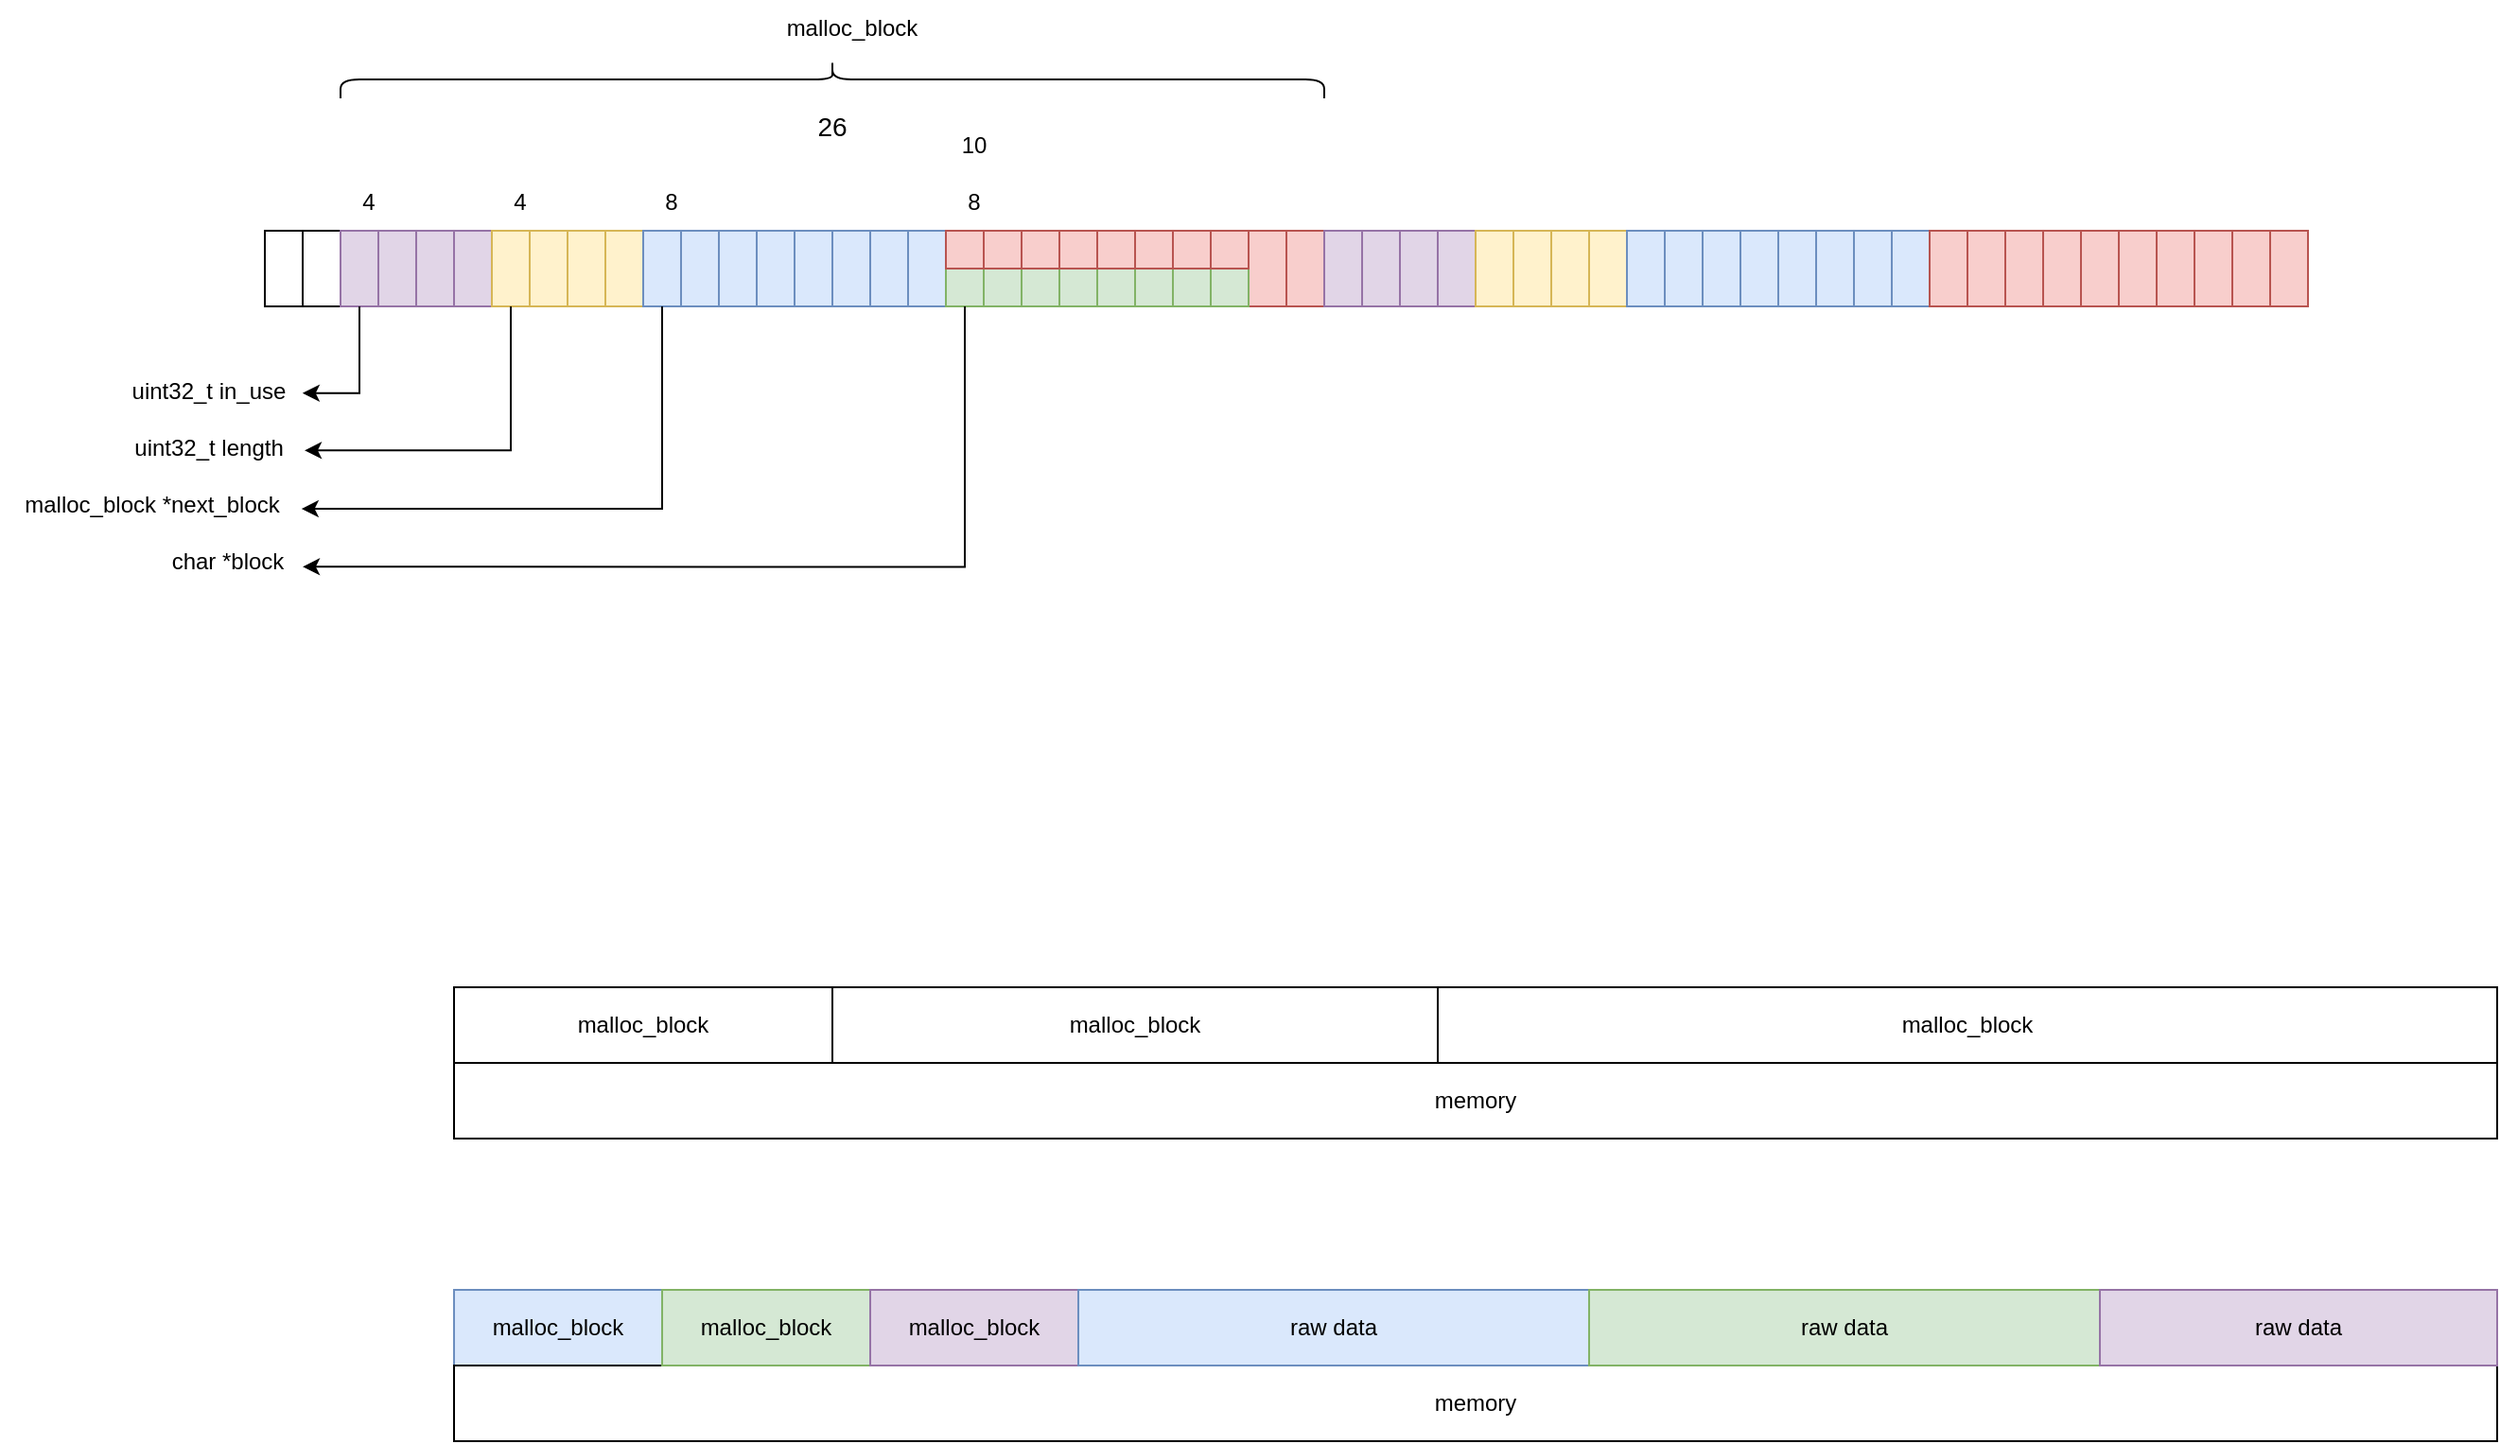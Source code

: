 <mxfile version="22.0.3" type="device">
  <diagram name="Page-1" id="cbgT5DEuQhdDAEQP6aBq">
    <mxGraphModel dx="1140" dy="713" grid="1" gridSize="10" guides="1" tooltips="1" connect="1" arrows="1" fold="1" page="1" pageScale="1" pageWidth="827" pageHeight="1169" math="0" shadow="0">
      <root>
        <mxCell id="0" />
        <mxCell id="1" parent="0" />
        <mxCell id="8jJldrbchoNM1GNzZ7nI-1" value="" style="rounded=0;whiteSpace=wrap;html=1;fillColor=#e1d5e7;strokeColor=#9673a6;" parent="1" vertex="1">
          <mxGeometry x="240" y="360" width="20" height="40" as="geometry" />
        </mxCell>
        <mxCell id="8jJldrbchoNM1GNzZ7nI-17" value="" style="rounded=0;whiteSpace=wrap;html=1;fillColor=#fff2cc;strokeColor=#d6b656;" parent="1" vertex="1">
          <mxGeometry x="260" y="360" width="20" height="40" as="geometry" />
        </mxCell>
        <mxCell id="8jJldrbchoNM1GNzZ7nI-18" value="" style="rounded=0;whiteSpace=wrap;html=1;fillColor=#fff2cc;strokeColor=#d6b656;" parent="1" vertex="1">
          <mxGeometry x="280" y="360" width="20" height="40" as="geometry" />
        </mxCell>
        <mxCell id="8jJldrbchoNM1GNzZ7nI-19" value="" style="rounded=0;whiteSpace=wrap;html=1;fillColor=#fff2cc;strokeColor=#d6b656;" parent="1" vertex="1">
          <mxGeometry x="300" y="360" width="20" height="40" as="geometry" />
        </mxCell>
        <mxCell id="8jJldrbchoNM1GNzZ7nI-20" value="" style="rounded=0;whiteSpace=wrap;html=1;fillColor=#fff2cc;strokeColor=#d6b656;" parent="1" vertex="1">
          <mxGeometry x="320" y="360" width="20" height="40" as="geometry" />
        </mxCell>
        <mxCell id="8jJldrbchoNM1GNzZ7nI-21" value="" style="rounded=0;whiteSpace=wrap;html=1;fillColor=#dae8fc;strokeColor=#6c8ebf;" parent="1" vertex="1">
          <mxGeometry x="340" y="360" width="20" height="40" as="geometry" />
        </mxCell>
        <mxCell id="8jJldrbchoNM1GNzZ7nI-22" value="" style="rounded=0;whiteSpace=wrap;html=1;fillColor=#dae8fc;strokeColor=#6c8ebf;" parent="1" vertex="1">
          <mxGeometry x="360" y="360" width="20" height="40" as="geometry" />
        </mxCell>
        <mxCell id="8jJldrbchoNM1GNzZ7nI-23" value="" style="rounded=0;whiteSpace=wrap;html=1;fillColor=#dae8fc;strokeColor=#6c8ebf;" parent="1" vertex="1">
          <mxGeometry x="380" y="360" width="20" height="40" as="geometry" />
        </mxCell>
        <mxCell id="8jJldrbchoNM1GNzZ7nI-24" value="" style="rounded=0;whiteSpace=wrap;html=1;fillColor=#dae8fc;strokeColor=#6c8ebf;" parent="1" vertex="1">
          <mxGeometry x="400" y="360" width="20" height="40" as="geometry" />
        </mxCell>
        <mxCell id="8jJldrbchoNM1GNzZ7nI-25" value="" style="rounded=0;whiteSpace=wrap;html=1;fillColor=#dae8fc;strokeColor=#6c8ebf;" parent="1" vertex="1">
          <mxGeometry x="420" y="360" width="20" height="40" as="geometry" />
        </mxCell>
        <mxCell id="8jJldrbchoNM1GNzZ7nI-26" value="" style="rounded=0;whiteSpace=wrap;html=1;fillColor=#dae8fc;strokeColor=#6c8ebf;" parent="1" vertex="1">
          <mxGeometry x="440" y="360" width="20" height="40" as="geometry" />
        </mxCell>
        <mxCell id="8jJldrbchoNM1GNzZ7nI-27" value="" style="rounded=0;whiteSpace=wrap;html=1;fillColor=#dae8fc;strokeColor=#6c8ebf;" parent="1" vertex="1">
          <mxGeometry x="460" y="360" width="20" height="40" as="geometry" />
        </mxCell>
        <mxCell id="8jJldrbchoNM1GNzZ7nI-28" value="" style="rounded=0;whiteSpace=wrap;html=1;fillColor=#dae8fc;strokeColor=#6c8ebf;" parent="1" vertex="1">
          <mxGeometry x="480" y="360" width="20" height="40" as="geometry" />
        </mxCell>
        <mxCell id="8jJldrbchoNM1GNzZ7nI-29" value="" style="rounded=0;whiteSpace=wrap;html=1;fillColor=#d5e8d4;strokeColor=#82b366;" parent="1" vertex="1">
          <mxGeometry x="500" y="380" width="20" height="20" as="geometry" />
        </mxCell>
        <mxCell id="8jJldrbchoNM1GNzZ7nI-30" value="" style="rounded=0;whiteSpace=wrap;html=1;fillColor=#f8cecc;strokeColor=#b85450;" parent="1" vertex="1">
          <mxGeometry x="500" y="360" width="20" height="20" as="geometry" />
        </mxCell>
        <mxCell id="8jJldrbchoNM1GNzZ7nI-37" value="" style="rounded=0;whiteSpace=wrap;html=1;fillColor=#f8cecc;strokeColor=#b85450;" parent="1" vertex="1">
          <mxGeometry x="660" y="360" width="20" height="40" as="geometry" />
        </mxCell>
        <mxCell id="8jJldrbchoNM1GNzZ7nI-38" value="" style="rounded=0;whiteSpace=wrap;html=1;fillColor=#f8cecc;strokeColor=#b85450;" parent="1" vertex="1">
          <mxGeometry x="680" y="360" width="20" height="40" as="geometry" />
        </mxCell>
        <mxCell id="8jJldrbchoNM1GNzZ7nI-55" value="" style="rounded=0;whiteSpace=wrap;html=1;" parent="1" vertex="1">
          <mxGeometry x="140" y="360" width="20" height="40" as="geometry" />
        </mxCell>
        <mxCell id="8jJldrbchoNM1GNzZ7nI-56" value="" style="rounded=0;whiteSpace=wrap;html=1;" parent="1" vertex="1">
          <mxGeometry x="160" y="360" width="20" height="40" as="geometry" />
        </mxCell>
        <mxCell id="8jJldrbchoNM1GNzZ7nI-57" value="" style="rounded=0;whiteSpace=wrap;html=1;fillColor=#e1d5e7;strokeColor=#9673a6;" parent="1" vertex="1">
          <mxGeometry x="180" y="360" width="20" height="40" as="geometry" />
        </mxCell>
        <mxCell id="8jJldrbchoNM1GNzZ7nI-58" value="" style="rounded=0;whiteSpace=wrap;html=1;fillColor=#e1d5e7;strokeColor=#9673a6;" parent="1" vertex="1">
          <mxGeometry x="200" y="360" width="20" height="40" as="geometry" />
        </mxCell>
        <mxCell id="8jJldrbchoNM1GNzZ7nI-59" value="" style="rounded=0;whiteSpace=wrap;html=1;fillColor=#e1d5e7;strokeColor=#9673a6;" parent="1" vertex="1">
          <mxGeometry x="220" y="360" width="20" height="40" as="geometry" />
        </mxCell>
        <mxCell id="8jJldrbchoNM1GNzZ7nI-62" value="char *block" style="text;html=1;align=center;verticalAlign=middle;resizable=0;points=[];autosize=1;strokeColor=none;fillColor=none;" parent="1" vertex="1">
          <mxGeometry x="80" y="520" width="80" height="30" as="geometry" />
        </mxCell>
        <mxCell id="8jJldrbchoNM1GNzZ7nI-67" value="" style="shape=curlyBracket;whiteSpace=wrap;html=1;rounded=1;labelPosition=left;verticalLabelPosition=middle;align=right;verticalAlign=middle;fontFamily=Helvetica;fontSize=11;fontColor=default;rotation=90;" parent="1" vertex="1">
          <mxGeometry x="430" y="20" width="20" height="520" as="geometry" />
        </mxCell>
        <mxCell id="D05MlTNhU-stJQIcg6w7-2" value="malloc_block *next_block" style="text;html=1;align=center;verticalAlign=middle;resizable=0;points=[];autosize=1;strokeColor=none;fillColor=none;" parent="1" vertex="1">
          <mxGeometry y="490" width="160" height="30" as="geometry" />
        </mxCell>
        <mxCell id="D05MlTNhU-stJQIcg6w7-3" value="uint32_t length" style="text;html=1;align=center;verticalAlign=middle;resizable=0;points=[];autosize=1;strokeColor=none;fillColor=none;" parent="1" vertex="1">
          <mxGeometry x="60" y="460" width="100" height="30" as="geometry" />
        </mxCell>
        <mxCell id="D05MlTNhU-stJQIcg6w7-4" value="uint32_t in_use" style="text;html=1;align=center;verticalAlign=middle;resizable=0;points=[];autosize=1;strokeColor=none;fillColor=none;" parent="1" vertex="1">
          <mxGeometry x="60" y="430" width="100" height="30" as="geometry" />
        </mxCell>
        <mxCell id="D05MlTNhU-stJQIcg6w7-5" style="edgeStyle=orthogonalEdgeStyle;rounded=0;orthogonalLoop=1;jettySize=auto;html=1;entryX=1.01;entryY=0.538;entryDx=0;entryDy=0;entryPerimeter=0;" parent="1" source="8jJldrbchoNM1GNzZ7nI-17" target="D05MlTNhU-stJQIcg6w7-3" edge="1">
          <mxGeometry relative="1" as="geometry">
            <Array as="points">
              <mxPoint x="270" y="476" />
            </Array>
          </mxGeometry>
        </mxCell>
        <mxCell id="D05MlTNhU-stJQIcg6w7-6" style="edgeStyle=orthogonalEdgeStyle;rounded=0;orthogonalLoop=1;jettySize=auto;html=1;entryX=0.999;entryY=0.529;entryDx=0;entryDy=0;entryPerimeter=0;" parent="1" source="8jJldrbchoNM1GNzZ7nI-57" target="D05MlTNhU-stJQIcg6w7-4" edge="1">
          <mxGeometry relative="1" as="geometry">
            <Array as="points">
              <mxPoint x="190" y="446" />
            </Array>
          </mxGeometry>
        </mxCell>
        <mxCell id="D05MlTNhU-stJQIcg6w7-10" value="malloc_block" style="text;html=1;align=center;verticalAlign=middle;resizable=0;points=[];autosize=1;strokeColor=none;fillColor=none;" parent="1" vertex="1">
          <mxGeometry x="405" y="238" width="90" height="30" as="geometry" />
        </mxCell>
        <mxCell id="D05MlTNhU-stJQIcg6w7-11" style="edgeStyle=orthogonalEdgeStyle;rounded=0;orthogonalLoop=1;jettySize=auto;html=1;entryX=0.996;entryY=0.567;entryDx=0;entryDy=0;entryPerimeter=0;" parent="1" source="8jJldrbchoNM1GNzZ7nI-21" target="D05MlTNhU-stJQIcg6w7-2" edge="1">
          <mxGeometry relative="1" as="geometry">
            <Array as="points">
              <mxPoint x="350" y="507" />
            </Array>
          </mxGeometry>
        </mxCell>
        <mxCell id="D05MlTNhU-stJQIcg6w7-13" style="edgeStyle=orthogonalEdgeStyle;rounded=0;orthogonalLoop=1;jettySize=auto;html=1;entryX=1;entryY=0.589;entryDx=0;entryDy=0;entryPerimeter=0;" parent="1" source="8jJldrbchoNM1GNzZ7nI-29" target="8jJldrbchoNM1GNzZ7nI-62" edge="1">
          <mxGeometry relative="1" as="geometry">
            <Array as="points">
              <mxPoint x="510" y="538" />
            </Array>
          </mxGeometry>
        </mxCell>
        <mxCell id="D05MlTNhU-stJQIcg6w7-14" value="" style="rounded=0;whiteSpace=wrap;html=1;fillColor=#e1d5e7;strokeColor=#9673a6;" parent="1" vertex="1">
          <mxGeometry x="760" y="360" width="20" height="40" as="geometry" />
        </mxCell>
        <mxCell id="D05MlTNhU-stJQIcg6w7-15" value="" style="rounded=0;whiteSpace=wrap;html=1;fillColor=#fff2cc;strokeColor=#d6b656;" parent="1" vertex="1">
          <mxGeometry x="780" y="360" width="20" height="40" as="geometry" />
        </mxCell>
        <mxCell id="D05MlTNhU-stJQIcg6w7-16" value="" style="rounded=0;whiteSpace=wrap;html=1;fillColor=#fff2cc;strokeColor=#d6b656;" parent="1" vertex="1">
          <mxGeometry x="800" y="360" width="20" height="40" as="geometry" />
        </mxCell>
        <mxCell id="D05MlTNhU-stJQIcg6w7-17" value="" style="rounded=0;whiteSpace=wrap;html=1;fillColor=#fff2cc;strokeColor=#d6b656;" parent="1" vertex="1">
          <mxGeometry x="820" y="360" width="20" height="40" as="geometry" />
        </mxCell>
        <mxCell id="D05MlTNhU-stJQIcg6w7-18" value="" style="rounded=0;whiteSpace=wrap;html=1;fillColor=#fff2cc;strokeColor=#d6b656;" parent="1" vertex="1">
          <mxGeometry x="840" y="360" width="20" height="40" as="geometry" />
        </mxCell>
        <mxCell id="D05MlTNhU-stJQIcg6w7-19" value="" style="rounded=0;whiteSpace=wrap;html=1;fillColor=#dae8fc;strokeColor=#6c8ebf;" parent="1" vertex="1">
          <mxGeometry x="860" y="360" width="20" height="40" as="geometry" />
        </mxCell>
        <mxCell id="D05MlTNhU-stJQIcg6w7-20" value="" style="rounded=0;whiteSpace=wrap;html=1;fillColor=#dae8fc;strokeColor=#6c8ebf;" parent="1" vertex="1">
          <mxGeometry x="880" y="360" width="20" height="40" as="geometry" />
        </mxCell>
        <mxCell id="D05MlTNhU-stJQIcg6w7-21" value="" style="rounded=0;whiteSpace=wrap;html=1;fillColor=#dae8fc;strokeColor=#6c8ebf;" parent="1" vertex="1">
          <mxGeometry x="900" y="360" width="20" height="40" as="geometry" />
        </mxCell>
        <mxCell id="D05MlTNhU-stJQIcg6w7-22" value="" style="rounded=0;whiteSpace=wrap;html=1;fillColor=#dae8fc;strokeColor=#6c8ebf;" parent="1" vertex="1">
          <mxGeometry x="920" y="360" width="20" height="40" as="geometry" />
        </mxCell>
        <mxCell id="D05MlTNhU-stJQIcg6w7-23" value="" style="rounded=0;whiteSpace=wrap;html=1;fillColor=#dae8fc;strokeColor=#6c8ebf;" parent="1" vertex="1">
          <mxGeometry x="940" y="360" width="20" height="40" as="geometry" />
        </mxCell>
        <mxCell id="D05MlTNhU-stJQIcg6w7-24" value="" style="rounded=0;whiteSpace=wrap;html=1;fillColor=#dae8fc;strokeColor=#6c8ebf;" parent="1" vertex="1">
          <mxGeometry x="960" y="360" width="20" height="40" as="geometry" />
        </mxCell>
        <mxCell id="D05MlTNhU-stJQIcg6w7-25" value="" style="rounded=0;whiteSpace=wrap;html=1;fillColor=#dae8fc;strokeColor=#6c8ebf;" parent="1" vertex="1">
          <mxGeometry x="980" y="360" width="20" height="40" as="geometry" />
        </mxCell>
        <mxCell id="D05MlTNhU-stJQIcg6w7-26" value="" style="rounded=0;whiteSpace=wrap;html=1;fillColor=#dae8fc;strokeColor=#6c8ebf;" parent="1" vertex="1">
          <mxGeometry x="1000" y="360" width="20" height="40" as="geometry" />
        </mxCell>
        <mxCell id="D05MlTNhU-stJQIcg6w7-27" value="" style="rounded=0;whiteSpace=wrap;html=1;fillColor=#f8cecc;strokeColor=#b85450;" parent="1" vertex="1">
          <mxGeometry x="1020" y="360" width="20" height="40" as="geometry" />
        </mxCell>
        <mxCell id="D05MlTNhU-stJQIcg6w7-28" value="" style="rounded=0;whiteSpace=wrap;html=1;fillColor=#f8cecc;strokeColor=#b85450;" parent="1" vertex="1">
          <mxGeometry x="1040" y="360" width="20" height="40" as="geometry" />
        </mxCell>
        <mxCell id="D05MlTNhU-stJQIcg6w7-29" value="" style="rounded=0;whiteSpace=wrap;html=1;fillColor=#f8cecc;strokeColor=#b85450;" parent="1" vertex="1">
          <mxGeometry x="1060" y="360" width="20" height="40" as="geometry" />
        </mxCell>
        <mxCell id="D05MlTNhU-stJQIcg6w7-30" value="" style="rounded=0;whiteSpace=wrap;html=1;fillColor=#f8cecc;strokeColor=#b85450;" parent="1" vertex="1">
          <mxGeometry x="1080" y="360" width="20" height="40" as="geometry" />
        </mxCell>
        <mxCell id="D05MlTNhU-stJQIcg6w7-31" value="" style="rounded=0;whiteSpace=wrap;html=1;fillColor=#f8cecc;strokeColor=#b85450;" parent="1" vertex="1">
          <mxGeometry x="1100" y="360" width="20" height="40" as="geometry" />
        </mxCell>
        <mxCell id="D05MlTNhU-stJQIcg6w7-32" value="" style="rounded=0;whiteSpace=wrap;html=1;fillColor=#f8cecc;strokeColor=#b85450;" parent="1" vertex="1">
          <mxGeometry x="1120" y="360" width="20" height="40" as="geometry" />
        </mxCell>
        <mxCell id="D05MlTNhU-stJQIcg6w7-33" value="" style="rounded=0;whiteSpace=wrap;html=1;fillColor=#f8cecc;strokeColor=#b85450;" parent="1" vertex="1">
          <mxGeometry x="1140" y="360" width="20" height="40" as="geometry" />
        </mxCell>
        <mxCell id="D05MlTNhU-stJQIcg6w7-34" value="" style="rounded=0;whiteSpace=wrap;html=1;fillColor=#f8cecc;strokeColor=#b85450;" parent="1" vertex="1">
          <mxGeometry x="1160" y="360" width="20" height="40" as="geometry" />
        </mxCell>
        <mxCell id="D05MlTNhU-stJQIcg6w7-35" value="" style="rounded=0;whiteSpace=wrap;html=1;fillColor=#f8cecc;strokeColor=#b85450;" parent="1" vertex="1">
          <mxGeometry x="1180" y="360" width="20" height="40" as="geometry" />
        </mxCell>
        <mxCell id="D05MlTNhU-stJQIcg6w7-36" value="" style="rounded=0;whiteSpace=wrap;html=1;fillColor=#f8cecc;strokeColor=#b85450;" parent="1" vertex="1">
          <mxGeometry x="1200" y="360" width="20" height="40" as="geometry" />
        </mxCell>
        <mxCell id="D05MlTNhU-stJQIcg6w7-37" value="" style="rounded=0;whiteSpace=wrap;html=1;fillColor=#e1d5e7;strokeColor=#9673a6;" parent="1" vertex="1">
          <mxGeometry x="700" y="360" width="20" height="40" as="geometry" />
        </mxCell>
        <mxCell id="D05MlTNhU-stJQIcg6w7-38" value="" style="rounded=0;whiteSpace=wrap;html=1;fillColor=#e1d5e7;strokeColor=#9673a6;" parent="1" vertex="1">
          <mxGeometry x="720" y="360" width="20" height="40" as="geometry" />
        </mxCell>
        <mxCell id="D05MlTNhU-stJQIcg6w7-39" value="" style="rounded=0;whiteSpace=wrap;html=1;fillColor=#e1d5e7;strokeColor=#9673a6;" parent="1" vertex="1">
          <mxGeometry x="740" y="360" width="20" height="40" as="geometry" />
        </mxCell>
        <mxCell id="D05MlTNhU-stJQIcg6w7-40" value="4" style="text;html=1;strokeColor=none;fillColor=none;align=center;verticalAlign=middle;whiteSpace=wrap;rounded=0;" parent="1" vertex="1">
          <mxGeometry x="180" y="330" width="30" height="30" as="geometry" />
        </mxCell>
        <mxCell id="D05MlTNhU-stJQIcg6w7-41" value="4" style="text;html=1;strokeColor=none;fillColor=none;align=center;verticalAlign=middle;whiteSpace=wrap;rounded=0;" parent="1" vertex="1">
          <mxGeometry x="260" y="330" width="30" height="30" as="geometry" />
        </mxCell>
        <mxCell id="D05MlTNhU-stJQIcg6w7-42" value="8" style="text;html=1;strokeColor=none;fillColor=none;align=center;verticalAlign=middle;whiteSpace=wrap;rounded=0;" parent="1" vertex="1">
          <mxGeometry x="340" y="330" width="30" height="30" as="geometry" />
        </mxCell>
        <mxCell id="D05MlTNhU-stJQIcg6w7-43" value="10" style="text;html=1;strokeColor=none;fillColor=none;align=center;verticalAlign=middle;whiteSpace=wrap;rounded=0;" parent="1" vertex="1">
          <mxGeometry x="500" y="300" width="30" height="30" as="geometry" />
        </mxCell>
        <mxCell id="D05MlTNhU-stJQIcg6w7-44" value="&lt;font style=&quot;font-size: 14px;&quot;&gt;26&lt;/font&gt;" style="text;html=1;strokeColor=none;fillColor=none;align=center;verticalAlign=middle;whiteSpace=wrap;rounded=0;" parent="1" vertex="1">
          <mxGeometry x="425" y="290" width="30" height="30" as="geometry" />
        </mxCell>
        <mxCell id="D05MlTNhU-stJQIcg6w7-45" value="" style="rounded=0;whiteSpace=wrap;html=1;fillColor=#d5e8d4;strokeColor=#82b366;" parent="1" vertex="1">
          <mxGeometry x="520" y="380" width="20" height="20" as="geometry" />
        </mxCell>
        <mxCell id="D05MlTNhU-stJQIcg6w7-46" value="" style="rounded=0;whiteSpace=wrap;html=1;fillColor=#f8cecc;strokeColor=#b85450;" parent="1" vertex="1">
          <mxGeometry x="520" y="360" width="20" height="20" as="geometry" />
        </mxCell>
        <mxCell id="D05MlTNhU-stJQIcg6w7-47" value="" style="rounded=0;whiteSpace=wrap;html=1;fillColor=#d5e8d4;strokeColor=#82b366;" parent="1" vertex="1">
          <mxGeometry x="540" y="380" width="20" height="20" as="geometry" />
        </mxCell>
        <mxCell id="D05MlTNhU-stJQIcg6w7-48" value="" style="rounded=0;whiteSpace=wrap;html=1;fillColor=#f8cecc;strokeColor=#b85450;" parent="1" vertex="1">
          <mxGeometry x="540" y="360" width="20" height="20" as="geometry" />
        </mxCell>
        <mxCell id="D05MlTNhU-stJQIcg6w7-49" value="" style="rounded=0;whiteSpace=wrap;html=1;fillColor=#d5e8d4;strokeColor=#82b366;" parent="1" vertex="1">
          <mxGeometry x="560" y="380" width="20" height="20" as="geometry" />
        </mxCell>
        <mxCell id="D05MlTNhU-stJQIcg6w7-50" value="" style="rounded=0;whiteSpace=wrap;html=1;fillColor=#f8cecc;strokeColor=#b85450;" parent="1" vertex="1">
          <mxGeometry x="560" y="360" width="20" height="20" as="geometry" />
        </mxCell>
        <mxCell id="D05MlTNhU-stJQIcg6w7-51" value="" style="rounded=0;whiteSpace=wrap;html=1;fillColor=#d5e8d4;strokeColor=#82b366;" parent="1" vertex="1">
          <mxGeometry x="580" y="380" width="20" height="20" as="geometry" />
        </mxCell>
        <mxCell id="D05MlTNhU-stJQIcg6w7-52" value="" style="rounded=0;whiteSpace=wrap;html=1;fillColor=#f8cecc;strokeColor=#b85450;" parent="1" vertex="1">
          <mxGeometry x="580" y="360" width="20" height="20" as="geometry" />
        </mxCell>
        <mxCell id="D05MlTNhU-stJQIcg6w7-53" value="" style="rounded=0;whiteSpace=wrap;html=1;fillColor=#d5e8d4;strokeColor=#82b366;" parent="1" vertex="1">
          <mxGeometry x="600" y="380" width="20" height="20" as="geometry" />
        </mxCell>
        <mxCell id="D05MlTNhU-stJQIcg6w7-54" value="" style="rounded=0;whiteSpace=wrap;html=1;fillColor=#f8cecc;strokeColor=#b85450;" parent="1" vertex="1">
          <mxGeometry x="600" y="360" width="20" height="20" as="geometry" />
        </mxCell>
        <mxCell id="D05MlTNhU-stJQIcg6w7-55" value="" style="rounded=0;whiteSpace=wrap;html=1;fillColor=#d5e8d4;strokeColor=#82b366;" parent="1" vertex="1">
          <mxGeometry x="620" y="380" width="20" height="20" as="geometry" />
        </mxCell>
        <mxCell id="D05MlTNhU-stJQIcg6w7-56" value="" style="rounded=0;whiteSpace=wrap;html=1;fillColor=#f8cecc;strokeColor=#b85450;" parent="1" vertex="1">
          <mxGeometry x="620" y="360" width="20" height="20" as="geometry" />
        </mxCell>
        <mxCell id="D05MlTNhU-stJQIcg6w7-57" value="" style="rounded=0;whiteSpace=wrap;html=1;fillColor=#d5e8d4;strokeColor=#82b366;" parent="1" vertex="1">
          <mxGeometry x="640" y="380" width="20" height="20" as="geometry" />
        </mxCell>
        <mxCell id="D05MlTNhU-stJQIcg6w7-58" value="" style="rounded=0;whiteSpace=wrap;html=1;fillColor=#f8cecc;strokeColor=#b85450;" parent="1" vertex="1">
          <mxGeometry x="640" y="360" width="20" height="20" as="geometry" />
        </mxCell>
        <mxCell id="D05MlTNhU-stJQIcg6w7-59" value="8" style="text;html=1;strokeColor=none;fillColor=none;align=center;verticalAlign=middle;whiteSpace=wrap;rounded=0;" parent="1" vertex="1">
          <mxGeometry x="500" y="330" width="30" height="30" as="geometry" />
        </mxCell>
        <mxCell id="SvXi7LDGnih9RukTWXds-1" value="malloc_block" style="rounded=0;whiteSpace=wrap;html=1;" vertex="1" parent="1">
          <mxGeometry x="240" y="760" width="200" height="40" as="geometry" />
        </mxCell>
        <mxCell id="SvXi7LDGnih9RukTWXds-2" value="memory" style="rounded=0;whiteSpace=wrap;html=1;" vertex="1" parent="1">
          <mxGeometry x="240" y="800" width="1080" height="40" as="geometry" />
        </mxCell>
        <mxCell id="SvXi7LDGnih9RukTWXds-3" value="malloc_block" style="rounded=0;whiteSpace=wrap;html=1;" vertex="1" parent="1">
          <mxGeometry x="440" y="760" width="320" height="40" as="geometry" />
        </mxCell>
        <mxCell id="SvXi7LDGnih9RukTWXds-4" value="malloc_block" style="rounded=0;whiteSpace=wrap;html=1;" vertex="1" parent="1">
          <mxGeometry x="760" y="760" width="560" height="40" as="geometry" />
        </mxCell>
        <mxCell id="SvXi7LDGnih9RukTWXds-5" value="malloc_block" style="rounded=0;whiteSpace=wrap;html=1;fillColor=#dae8fc;strokeColor=#6c8ebf;" vertex="1" parent="1">
          <mxGeometry x="240" y="920" width="110" height="40" as="geometry" />
        </mxCell>
        <mxCell id="SvXi7LDGnih9RukTWXds-6" value="memory" style="rounded=0;whiteSpace=wrap;html=1;" vertex="1" parent="1">
          <mxGeometry x="240" y="960" width="1080" height="40" as="geometry" />
        </mxCell>
        <mxCell id="SvXi7LDGnih9RukTWXds-9" value="malloc_block" style="rounded=0;whiteSpace=wrap;html=1;fillColor=#d5e8d4;strokeColor=#82b366;" vertex="1" parent="1">
          <mxGeometry x="350" y="920" width="110" height="40" as="geometry" />
        </mxCell>
        <mxCell id="SvXi7LDGnih9RukTWXds-10" value="malloc_block" style="rounded=0;whiteSpace=wrap;html=1;fillColor=#e1d5e7;strokeColor=#9673a6;" vertex="1" parent="1">
          <mxGeometry x="460" y="920" width="110" height="40" as="geometry" />
        </mxCell>
        <mxCell id="SvXi7LDGnih9RukTWXds-12" value="raw data" style="rounded=0;whiteSpace=wrap;html=1;fillColor=#dae8fc;strokeColor=#6c8ebf;" vertex="1" parent="1">
          <mxGeometry x="570" y="920" width="270" height="40" as="geometry" />
        </mxCell>
        <mxCell id="SvXi7LDGnih9RukTWXds-13" value="raw data" style="rounded=0;whiteSpace=wrap;html=1;fillColor=#d5e8d4;strokeColor=#82b366;" vertex="1" parent="1">
          <mxGeometry x="840" y="920" width="270" height="40" as="geometry" />
        </mxCell>
        <mxCell id="SvXi7LDGnih9RukTWXds-14" value="raw data" style="rounded=0;whiteSpace=wrap;html=1;fillColor=#e1d5e7;strokeColor=#9673a6;" vertex="1" parent="1">
          <mxGeometry x="1110" y="920" width="210" height="40" as="geometry" />
        </mxCell>
      </root>
    </mxGraphModel>
  </diagram>
</mxfile>
